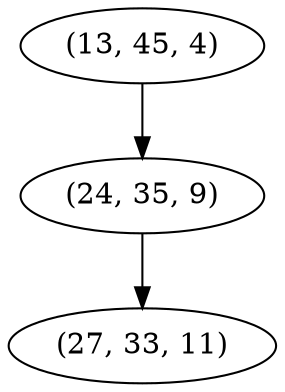 digraph tree {
    "(13, 45, 4)";
    "(24, 35, 9)";
    "(27, 33, 11)";
    "(13, 45, 4)" -> "(24, 35, 9)";
    "(24, 35, 9)" -> "(27, 33, 11)";
}
